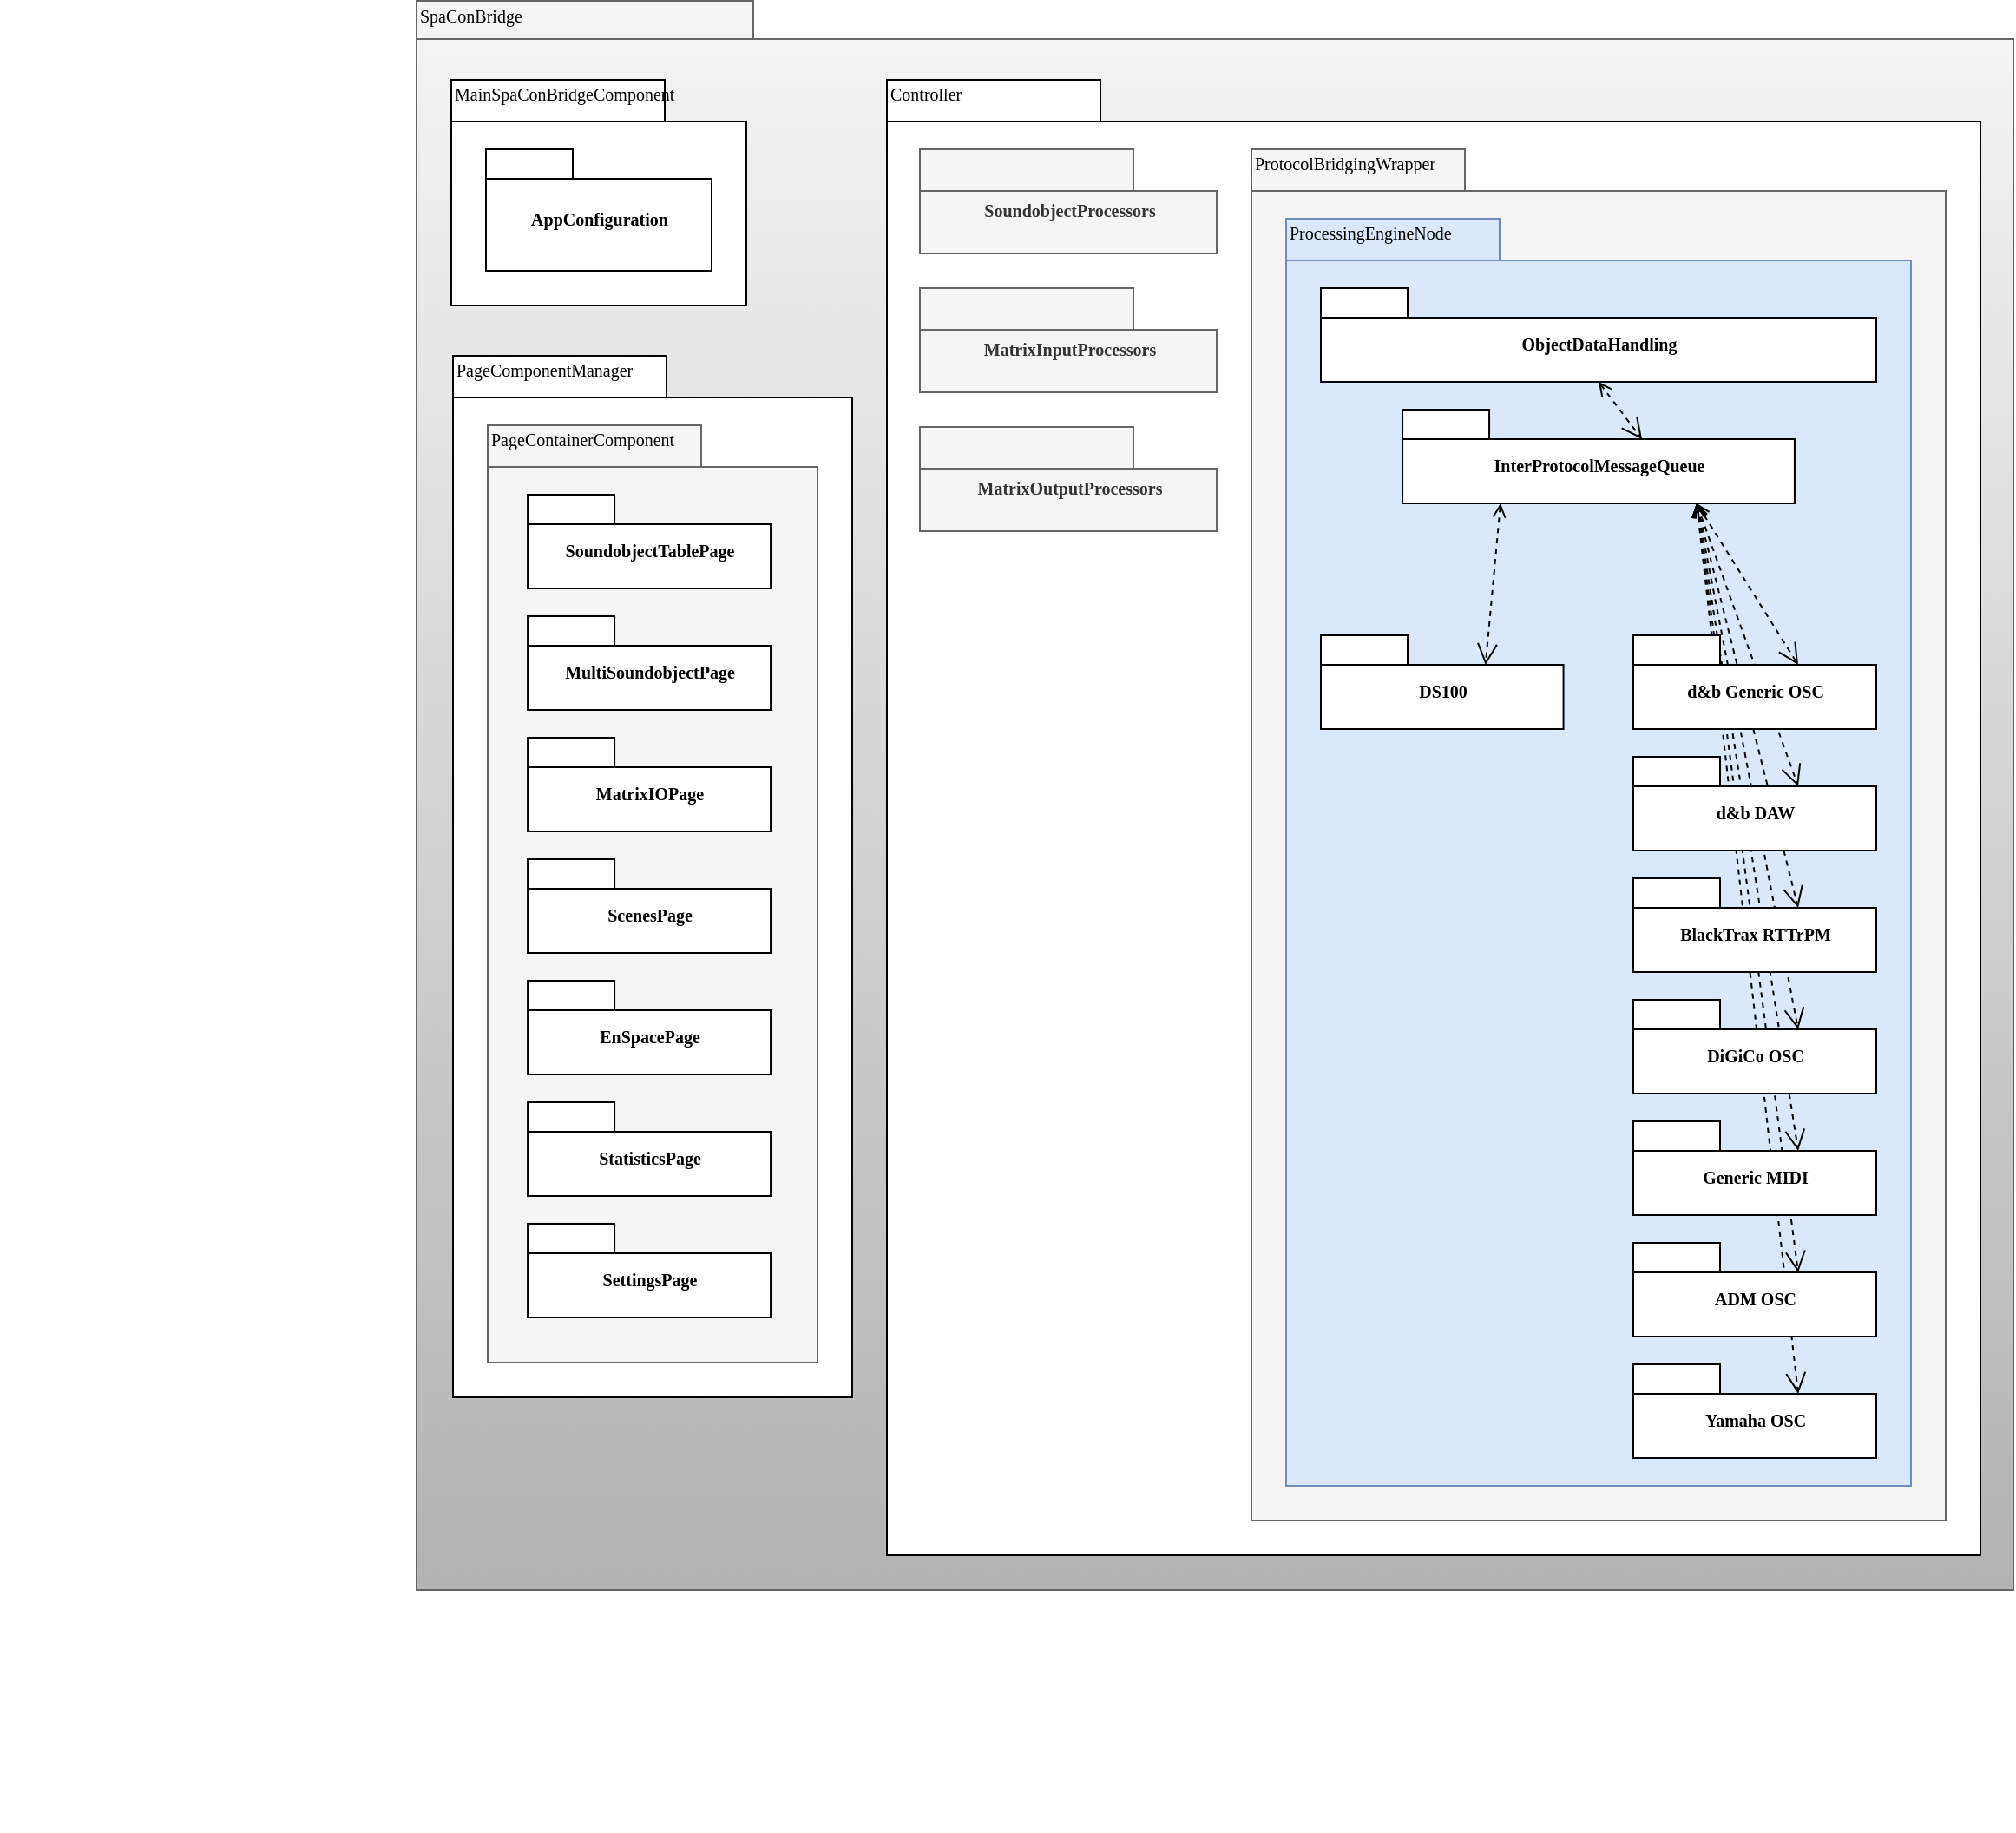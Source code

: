 <mxfile version="20.3.0" type="device"><diagram name="Page-1" id="b5b7bab2-c9e2-2cf4-8b2a-24fd1a2a6d21"><mxGraphModel dx="1476" dy="1107" grid="1" gridSize="10" guides="1" tooltips="1" connect="1" arrows="1" fold="1" page="1" pageScale="1" pageWidth="827" pageHeight="1169" background="none" math="0" shadow="0"><root><mxCell id="0"/><mxCell id="1" parent="0"/><mxCell id="6e0c8c40b5770093-72" value="" style="shape=folder;fontStyle=1;spacingTop=10;tabWidth=194;tabHeight=22;tabPosition=left;html=1;rounded=0;shadow=0;comic=0;labelBackgroundColor=none;strokeWidth=1;fontFamily=Verdana;fontSize=10;align=center;fillColor=#f5f5f5;gradientColor=#b3b3b3;strokeColor=#666666;" parent="1" vertex="1"><mxGeometry x="580" y="114.5" width="920" height="915.5" as="geometry"/></mxCell><mxCell id="6e0c8c40b5770093-73" value="SpaConBridge" style="text;html=1;align=left;verticalAlign=top;spacingTop=-4;fontSize=10;fontFamily=Verdana" parent="1" vertex="1"><mxGeometry x="580" y="114.5" width="130" height="20" as="geometry"/></mxCell><mxCell id="6e0c8c40b5770093-30" value="" style="group" parent="1" vertex="1" connectable="0"><mxGeometry x="1040" y="120" width="441" height="980" as="geometry"/></mxCell><mxCell id="6e0c8c40b5770093-24" value="" style="group" parent="6e0c8c40b5770093-30" vertex="1" connectable="0"><mxGeometry x="1" width="440" height="980" as="geometry"/></mxCell><mxCell id="M2U-WcY79ocw1mDRctne-13" value="" style="shape=folder;fontStyle=1;spacingTop=10;tabWidth=123;tabHeight=24;tabPosition=left;html=1;rounded=0;shadow=0;comic=0;labelBackgroundColor=none;strokeWidth=1;fontFamily=Verdana;fontSize=10;align=center;" vertex="1" parent="6e0c8c40b5770093-24"><mxGeometry x="-190" y="40" width="630" height="850" as="geometry"/></mxCell><mxCell id="M2U-WcY79ocw1mDRctne-10" value="" style="shape=folder;fontStyle=1;spacingTop=10;tabWidth=123;tabHeight=24;tabPosition=left;html=1;rounded=0;shadow=0;comic=0;labelBackgroundColor=none;strokeWidth=1;fontFamily=Verdana;fontSize=10;align=center;fillColor=#f5f5f5;fontColor=#333333;strokeColor=#666666;" vertex="1" parent="6e0c8c40b5770093-24"><mxGeometry x="20" y="80" width="400" height="790" as="geometry"/></mxCell><mxCell id="6e0c8c40b5770093-25" value="" style="shape=folder;fontStyle=1;spacingTop=10;tabWidth=123;tabHeight=24;tabPosition=left;html=1;rounded=0;shadow=0;comic=0;labelBackgroundColor=none;strokeWidth=1;fontFamily=Verdana;fontSize=10;align=center;fillColor=#dae8fc;strokeColor=#6c8ebf;" parent="6e0c8c40b5770093-24" vertex="1"><mxGeometry x="40" y="120" width="360" height="730" as="geometry"/></mxCell><mxCell id="M2U-WcY79ocw1mDRctne-1" value="ProcessingEngineNode" style="text;html=1;align=left;verticalAlign=top;spacingTop=-4;fontSize=10;fontFamily=Verdana" vertex="1" parent="6e0c8c40b5770093-24"><mxGeometry x="40" y="119.996" width="226.087" height="35.417" as="geometry"/></mxCell><mxCell id="M2U-WcY79ocw1mDRctne-6" value="DS100" style="shape=folder;fontStyle=1;spacingTop=10;tabWidth=50;tabHeight=17;tabPosition=left;html=1;rounded=0;shadow=0;comic=0;labelBackgroundColor=none;strokeWidth=1;fontFamily=Verdana;fontSize=10;align=center;" vertex="1" parent="6e0c8c40b5770093-24"><mxGeometry x="60" y="360" width="139.78" height="53.95" as="geometry"/></mxCell><mxCell id="M2U-WcY79ocw1mDRctne-7" value="InterProtocolMessageQueue" style="shape=folder;fontStyle=1;spacingTop=10;tabWidth=50;tabHeight=17;tabPosition=left;html=1;rounded=0;shadow=0;comic=0;labelBackgroundColor=none;strokeWidth=1;fontFamily=Verdana;fontSize=10;align=center;" vertex="1" parent="6e0c8c40b5770093-24"><mxGeometry x="107.03" y="230" width="225.94" height="53.95" as="geometry"/></mxCell><mxCell id="M2U-WcY79ocw1mDRctne-8" value="ObjectDataHandling" style="shape=folder;fontStyle=1;spacingTop=10;tabWidth=50;tabHeight=17;tabPosition=left;html=1;rounded=0;shadow=0;comic=0;labelBackgroundColor=none;strokeWidth=1;fontFamily=Verdana;fontSize=10;align=center;" vertex="1" parent="6e0c8c40b5770093-24"><mxGeometry x="60" y="160" width="320" height="53.95" as="geometry"/></mxCell><mxCell id="M2U-WcY79ocw1mDRctne-11" value="ProtocolBridgingWrapper" style="text;html=1;align=left;verticalAlign=top;spacingTop=-4;fontSize=10;fontFamily=Verdana" vertex="1" parent="6e0c8c40b5770093-24"><mxGeometry x="20" y="79.996" width="226.087" height="35.417" as="geometry"/></mxCell><mxCell id="6e0c8c40b5770093-70" style="edgeStyle=none;rounded=0;html=1;dashed=1;labelBackgroundColor=none;startFill=0;endArrow=open;endFill=0;endSize=10;fontFamily=Verdana;fontSize=10;exitX=0.75;exitY=1;exitPerimeter=0;exitDx=0;exitDy=0;entryX=0;entryY=0;entryDx=95;entryDy=17;entryPerimeter=0;startArrow=open;" parent="6e0c8c40b5770093-24" source="M2U-WcY79ocw1mDRctne-7" target="M2U-WcY79ocw1mDRctne-5" edge="1"><mxGeometry relative="1" as="geometry"/></mxCell><mxCell id="6e0c8c40b5770093-71" style="rounded=0;html=1;dashed=1;labelBackgroundColor=none;startFill=0;endArrow=open;endFill=0;endSize=10;fontFamily=Verdana;fontSize=10;elbow=vertical;entryX=0;entryY=0;entryDx=95;entryDy=17;entryPerimeter=0;exitX=0.75;exitY=1;exitDx=0;exitDy=0;exitPerimeter=0;startArrow=open;" parent="6e0c8c40b5770093-24" source="M2U-WcY79ocw1mDRctne-7" target="M2U-WcY79ocw1mDRctne-4" edge="1"><mxGeometry relative="1" as="geometry"><mxPoint x="279" y="280" as="sourcePoint"/></mxGeometry></mxCell><mxCell id="6e0c8c40b5770093-62" style="edgeStyle=none;rounded=0;html=1;dashed=1;labelBackgroundColor=none;startFill=0;endArrow=open;endFill=0;endSize=10;fontFamily=Verdana;fontSize=10;exitX=0.75;exitY=1;exitPerimeter=0;exitDx=0;exitDy=0;entryX=0;entryY=0;entryDx=95;entryDy=17;entryPerimeter=0;startArrow=open;" parent="6e0c8c40b5770093-24" source="M2U-WcY79ocw1mDRctne-7" target="M2U-WcY79ocw1mDRctne-3" edge="1"><mxGeometry relative="1" as="geometry"/></mxCell><mxCell id="M2U-WcY79ocw1mDRctne-16" style="edgeStyle=none;rounded=0;html=1;dashed=1;labelBackgroundColor=none;startFill=0;endArrow=open;endFill=0;endSize=10;fontFamily=Verdana;fontSize=10;exitX=0.75;exitY=1;exitPerimeter=0;exitDx=0;exitDy=0;entryX=0;entryY=0;entryDx=95;entryDy=17;entryPerimeter=0;startArrow=open;" edge="1" parent="6e0c8c40b5770093-24" source="M2U-WcY79ocw1mDRctne-7" target="M2U-WcY79ocw1mDRctne-2"><mxGeometry relative="1" as="geometry"><mxPoint x="286.485" y="293.95" as="sourcePoint"/><mxPoint x="345" y="527" as="targetPoint"/></mxGeometry></mxCell><mxCell id="M2U-WcY79ocw1mDRctne-17" style="edgeStyle=none;rounded=0;html=1;dashed=1;labelBackgroundColor=none;startFill=0;endArrow=open;endFill=0;endSize=10;fontFamily=Verdana;fontSize=10;exitX=0.75;exitY=1;exitPerimeter=0;exitDx=0;exitDy=0;entryX=0;entryY=0;entryDx=95;entryDy=17;entryPerimeter=0;startArrow=open;" edge="1" parent="6e0c8c40b5770093-24" source="M2U-WcY79ocw1mDRctne-7" target="6e0c8c40b5770093-27"><mxGeometry relative="1" as="geometry"><mxPoint x="296.485" y="303.95" as="sourcePoint"/><mxPoint x="355" y="537" as="targetPoint"/></mxGeometry></mxCell><mxCell id="M2U-WcY79ocw1mDRctne-18" style="edgeStyle=none;rounded=0;html=1;dashed=1;labelBackgroundColor=none;startFill=0;endArrow=open;endFill=0;endSize=10;fontFamily=Verdana;fontSize=10;entryX=0;entryY=0;entryDx=95;entryDy=17;entryPerimeter=0;startArrow=open;exitX=0.75;exitY=1;exitDx=0;exitDy=0;exitPerimeter=0;" edge="1" parent="6e0c8c40b5770093-24" source="M2U-WcY79ocw1mDRctne-7" target="6e0c8c40b5770093-31"><mxGeometry relative="1" as="geometry"><mxPoint x="269" y="290" as="sourcePoint"/><mxPoint x="365" y="547" as="targetPoint"/></mxGeometry></mxCell><mxCell id="M2U-WcY79ocw1mDRctne-19" style="edgeStyle=none;rounded=0;html=1;dashed=1;labelBackgroundColor=none;startFill=0;endArrow=open;endFill=0;endSize=10;fontFamily=Verdana;fontSize=10;exitX=0.75;exitY=1;exitPerimeter=0;exitDx=0;exitDy=0;entryX=0;entryY=0;entryDx=95;entryDy=17;entryPerimeter=0;startArrow=open;" edge="1" parent="6e0c8c40b5770093-24" source="M2U-WcY79ocw1mDRctne-7" target="6e0c8c40b5770093-28"><mxGeometry relative="1" as="geometry"><mxPoint x="316.485" y="323.95" as="sourcePoint"/><mxPoint x="375" y="557" as="targetPoint"/></mxGeometry></mxCell><mxCell id="M2U-WcY79ocw1mDRctne-20" style="edgeStyle=none;rounded=0;html=1;dashed=1;labelBackgroundColor=none;startFill=0;endArrow=open;endFill=0;endSize=10;fontFamily=Verdana;fontSize=10;exitX=0.25;exitY=1;exitPerimeter=0;exitDx=0;exitDy=0;entryX=0;entryY=0;entryDx=94.89;entryDy=17;entryPerimeter=0;startArrow=open;" edge="1" parent="6e0c8c40b5770093-24" source="M2U-WcY79ocw1mDRctne-7" target="M2U-WcY79ocw1mDRctne-6"><mxGeometry relative="1" as="geometry"><mxPoint x="326.485" y="333.95" as="sourcePoint"/><mxPoint x="385" y="567" as="targetPoint"/></mxGeometry></mxCell><mxCell id="M2U-WcY79ocw1mDRctne-21" style="edgeStyle=none;rounded=0;html=1;dashed=1;labelBackgroundColor=none;startFill=0;endArrow=open;endFill=0;endSize=10;fontFamily=Verdana;fontSize=10;exitX=0.5;exitY=1;exitPerimeter=0;exitDx=0;exitDy=0;entryX=0;entryY=0;entryDx=137.97;entryDy=17;entryPerimeter=0;startArrow=open;" edge="1" parent="6e0c8c40b5770093-24" source="M2U-WcY79ocw1mDRctne-8" target="M2U-WcY79ocw1mDRctne-7"><mxGeometry relative="1" as="geometry"><mxPoint x="336.485" y="343.95" as="sourcePoint"/><mxPoint x="395" y="577" as="targetPoint"/></mxGeometry></mxCell><mxCell id="M2U-WcY79ocw1mDRctne-5" value="d&amp;amp;b Generic OSC&lt;span style=&quot;color: rgba(0, 0, 0, 0); font-family: monospace; font-size: 0px; font-weight: 400; text-align: start;&quot;&gt;%3CmxGraphModel%3E%3Croot%3E%3CmxCell%20id%3D%220%22%2F%3E%3CmxCell%20id%3D%221%22%20parent%3D%220%22%2F%3E%3CmxCell%20id%3D%222%22%20value%3D%22Generic%20MIDI%22%20style%3D%22shape%3Dfolder%3BfontStyle%3D1%3BspacingTop%3D10%3BtabWidth%3D50%3BtabHeight%3D17%3BtabPosition%3Dleft%3Bhtml%3D1%3Brounded%3D0%3Bshadow%3D0%3Bcomic%3D0%3BlabelBackgroundColor%3Dnone%3BstrokeWidth%3D1%3BfontFamily%3DVerdana%3BfontSize%3D10%3Balign%3Dcenter%3B%22%20vertex%3D%221%22%20parent%3D%221%22%3E%3CmxGeometry%20x%3D%221281%22%20y%3D%22800%22%20width%3D%22143.78%22%20height%3D%2253.95%22%20as%3D%22geometry%22%2F%3E%3C%2FmxCell%3E%3C%2Froot%3E%3C%2FmxGraphModel%3E&lt;/span&gt;" style="shape=folder;fontStyle=1;spacingTop=10;tabWidth=50;tabHeight=17;tabPosition=left;html=1;rounded=0;shadow=0;comic=0;labelBackgroundColor=none;strokeWidth=1;fontFamily=Verdana;fontSize=10;align=center;" vertex="1" parent="6e0c8c40b5770093-24"><mxGeometry x="240" y="360" width="140" height="53.95" as="geometry"/></mxCell><mxCell id="M2U-WcY79ocw1mDRctne-4" value="d&amp;amp;b DAW&lt;span style=&quot;color: rgba(0, 0, 0, 0); font-family: monospace; font-size: 0px; font-weight: 400; text-align: start;&quot;&gt;%3CmxGraphModel%3E%3Croot%3E%3CmxCell%20id%3D%220%22%2F%3E%3CmxCell%20id%3D%221%22%20parent%3D%220%22%2F%3E%3CmxCell%20id%3D%222%22%20value%3D%22Generic%20MIDI%22%20style%3D%22shape%3Dfolder%3BfontStyle%3D1%3BspacingTop%3D10%3BtabWidth%3D50%3BtabHeight%3D17%3BtabPosition%3Dleft%3Bhtml%3D1%3Brounded%3D0%3Bshadow%3D0%3Bcomic%3D0%3BlabelBackgroundColor%3Dnone%3BstrokeWidth%3D1%3BfontFamily%3DVerdana%3BfontSize%3D10%3Balign%3Dcenter%3B%22%20vertex%3D%221%22%20parent%3D%221%22%3E%3CmxGeometry%20x%3D%221281%22%20y%3D%22800%22%20width%3D%22143.78%22%20height%3D%2253.95%22%20as%3D%22geometry%22%2F%3E%3C%2FmxCell%3E%3C%2Froot%3E%3C%2FmxGraphModel%3E&lt;/span&gt;" style="shape=folder;fontStyle=1;spacingTop=10;tabWidth=50;tabHeight=17;tabPosition=left;html=1;rounded=0;shadow=0;comic=0;labelBackgroundColor=none;strokeWidth=1;fontFamily=Verdana;fontSize=10;align=center;" vertex="1" parent="6e0c8c40b5770093-24"><mxGeometry x="240" y="430" width="140" height="53.95" as="geometry"/></mxCell><mxCell id="M2U-WcY79ocw1mDRctne-3" value="BlackTrax RTTrPM" style="shape=folder;fontStyle=1;spacingTop=10;tabWidth=50;tabHeight=17;tabPosition=left;html=1;rounded=0;shadow=0;comic=0;labelBackgroundColor=none;strokeWidth=1;fontFamily=Verdana;fontSize=10;align=center;" vertex="1" parent="6e0c8c40b5770093-24"><mxGeometry x="240" y="500" width="140" height="53.95" as="geometry"/></mxCell><mxCell id="M2U-WcY79ocw1mDRctne-2" value="DiGiCo OSC" style="shape=folder;fontStyle=1;spacingTop=10;tabWidth=50;tabHeight=17;tabPosition=left;html=1;rounded=0;shadow=0;comic=0;labelBackgroundColor=none;strokeWidth=1;fontFamily=Verdana;fontSize=10;align=center;" vertex="1" parent="6e0c8c40b5770093-24"><mxGeometry x="240" y="570" width="140" height="53.95" as="geometry"/></mxCell><mxCell id="6e0c8c40b5770093-27" value="Generic MIDI" style="shape=folder;fontStyle=1;spacingTop=10;tabWidth=50;tabHeight=17;tabPosition=left;html=1;rounded=0;shadow=0;comic=0;labelBackgroundColor=none;strokeWidth=1;fontFamily=Verdana;fontSize=10;align=center;" parent="6e0c8c40b5770093-24" vertex="1"><mxGeometry x="240" y="640" width="140" height="53.95" as="geometry"/></mxCell><mxCell id="6e0c8c40b5770093-31" value="ADM OSC" style="shape=folder;fontStyle=1;spacingTop=10;tabWidth=50;tabHeight=17;tabPosition=left;html=1;rounded=0;shadow=0;comic=0;labelBackgroundColor=none;strokeWidth=1;fontFamily=Verdana;fontSize=10;align=center;" parent="6e0c8c40b5770093-24" vertex="1"><mxGeometry x="240" y="710" width="140" height="53.96" as="geometry"/></mxCell><mxCell id="6e0c8c40b5770093-28" value="Yamaha OSC" style="shape=folder;fontStyle=1;spacingTop=10;tabWidth=50;tabHeight=17;tabPosition=left;html=1;rounded=0;shadow=0;comic=0;labelBackgroundColor=none;strokeWidth=1;fontFamily=Verdana;fontSize=10;align=center;" parent="6e0c8c40b5770093-24" vertex="1"><mxGeometry x="240" y="780" width="140" height="53.96" as="geometry"/></mxCell><mxCell id="M2U-WcY79ocw1mDRctne-14" value="Controller" style="text;html=1;align=left;verticalAlign=top;spacingTop=-4;fontSize=10;fontFamily=Verdana" vertex="1" parent="6e0c8c40b5770093-24"><mxGeometry x="-190" y="39.996" width="226.087" height="35.417" as="geometry"/></mxCell><mxCell id="M2U-WcY79ocw1mDRctne-25" value="" style="shape=folder;fontStyle=1;spacingTop=10;tabWidth=123;tabHeight=24;tabPosition=left;html=1;rounded=0;shadow=0;comic=0;labelBackgroundColor=none;strokeWidth=1;fontFamily=Verdana;fontSize=10;align=center;" vertex="1" parent="1"><mxGeometry x="600" y="160" width="170" height="130" as="geometry"/></mxCell><mxCell id="6e0c8c40b5770093-8" value="AppConfiguration" style="shape=folder;fontStyle=1;spacingTop=10;tabWidth=50;tabHeight=17;tabPosition=left;html=1;rounded=0;shadow=0;comic=0;labelBackgroundColor=none;strokeWidth=1;fontFamily=Verdana;fontSize=10;align=center;" parent="1" vertex="1"><mxGeometry x="620" y="200" width="130" height="70" as="geometry"/></mxCell><mxCell id="M2U-WcY79ocw1mDRctne-26" value="MainSpaConBridgeComponent" style="text;html=1;align=left;verticalAlign=top;spacingTop=-4;fontSize=10;fontFamily=Verdana" vertex="1" parent="1"><mxGeometry x="600" y="159.996" width="226.087" height="35.417" as="geometry"/></mxCell><mxCell id="M2U-WcY79ocw1mDRctne-28" value="" style="group" vertex="1" connectable="0" parent="1"><mxGeometry x="340" y="279" width="441" height="890" as="geometry"/></mxCell><mxCell id="M2U-WcY79ocw1mDRctne-29" value="" style="group" vertex="1" connectable="0" parent="M2U-WcY79ocw1mDRctne-28"><mxGeometry x="1" width="440" height="890" as="geometry"/></mxCell><mxCell id="M2U-WcY79ocw1mDRctne-30" value="" style="shape=folder;fontStyle=1;spacingTop=10;tabWidth=123;tabHeight=24;tabPosition=left;html=1;rounded=0;shadow=0;comic=0;labelBackgroundColor=none;strokeWidth=1;fontFamily=Verdana;fontSize=10;align=center;" vertex="1" parent="M2U-WcY79ocw1mDRctne-29"><mxGeometry x="260" y="40" width="230" height="600" as="geometry"/></mxCell><mxCell id="M2U-WcY79ocw1mDRctne-31" value="" style="shape=folder;fontStyle=1;spacingTop=10;tabWidth=123;tabHeight=24;tabPosition=left;html=1;rounded=0;shadow=0;comic=0;labelBackgroundColor=none;strokeWidth=1;fontFamily=Verdana;fontSize=10;align=center;fillColor=#f5f5f5;fontColor=#333333;strokeColor=#666666;" vertex="1" parent="M2U-WcY79ocw1mDRctne-29"><mxGeometry x="280" y="80" width="190" height="540" as="geometry"/></mxCell><mxCell id="M2U-WcY79ocw1mDRctne-37" value="PageContainerComponent" style="text;html=1;align=left;verticalAlign=top;spacingTop=-4;fontSize=10;fontFamily=Verdana" vertex="1" parent="M2U-WcY79ocw1mDRctne-29"><mxGeometry x="280" y="79.996" width="226.087" height="35.417" as="geometry"/></mxCell><mxCell id="M2U-WcY79ocw1mDRctne-38" value="PageComponentManager" style="text;html=1;align=left;verticalAlign=top;spacingTop=-4;fontSize=10;fontFamily=Verdana" vertex="1" parent="M2U-WcY79ocw1mDRctne-29"><mxGeometry x="260" y="39.996" width="226.087" height="35.417" as="geometry"/></mxCell><mxCell id="M2U-WcY79ocw1mDRctne-48" value="SoundobjectTablePage" style="shape=folder;fontStyle=1;spacingTop=10;tabWidth=50;tabHeight=17;tabPosition=left;html=1;rounded=0;shadow=0;comic=0;labelBackgroundColor=none;strokeWidth=1;fontFamily=Verdana;fontSize=10;align=center;" vertex="1" parent="M2U-WcY79ocw1mDRctne-29"><mxGeometry x="303.04" y="120" width="140" height="53.95" as="geometry"/></mxCell><mxCell id="M2U-WcY79ocw1mDRctne-49" value="MultiSoundobjectPage" style="shape=folder;fontStyle=1;spacingTop=10;tabWidth=50;tabHeight=17;tabPosition=left;html=1;rounded=0;shadow=0;comic=0;labelBackgroundColor=none;strokeWidth=1;fontFamily=Verdana;fontSize=10;align=center;" vertex="1" parent="M2U-WcY79ocw1mDRctne-29"><mxGeometry x="303.04" y="190" width="140" height="53.95" as="geometry"/></mxCell><mxCell id="M2U-WcY79ocw1mDRctne-50" value="ScenesPage" style="shape=folder;fontStyle=1;spacingTop=10;tabWidth=50;tabHeight=17;tabPosition=left;html=1;rounded=0;shadow=0;comic=0;labelBackgroundColor=none;strokeWidth=1;fontFamily=Verdana;fontSize=10;align=center;" vertex="1" parent="M2U-WcY79ocw1mDRctne-29"><mxGeometry x="303.04" y="330" width="140" height="53.95" as="geometry"/></mxCell><mxCell id="M2U-WcY79ocw1mDRctne-51" value="EnSpacePage" style="shape=folder;fontStyle=1;spacingTop=10;tabWidth=50;tabHeight=17;tabPosition=left;html=1;rounded=0;shadow=0;comic=0;labelBackgroundColor=none;strokeWidth=1;fontFamily=Verdana;fontSize=10;align=center;" vertex="1" parent="M2U-WcY79ocw1mDRctne-29"><mxGeometry x="303.04" y="400" width="140" height="53.95" as="geometry"/></mxCell><mxCell id="M2U-WcY79ocw1mDRctne-52" value="StatisticsPage" style="shape=folder;fontStyle=1;spacingTop=10;tabWidth=50;tabHeight=17;tabPosition=left;html=1;rounded=0;shadow=0;comic=0;labelBackgroundColor=none;strokeWidth=1;fontFamily=Verdana;fontSize=10;align=center;" vertex="1" parent="M2U-WcY79ocw1mDRctne-29"><mxGeometry x="303.04" y="470" width="140" height="53.95" as="geometry"/></mxCell><mxCell id="M2U-WcY79ocw1mDRctne-53" value="SettingsPage" style="shape=folder;fontStyle=1;spacingTop=10;tabWidth=50;tabHeight=17;tabPosition=left;html=1;rounded=0;shadow=0;comic=0;labelBackgroundColor=none;strokeWidth=1;fontFamily=Verdana;fontSize=10;align=center;" vertex="1" parent="M2U-WcY79ocw1mDRctne-29"><mxGeometry x="303.04" y="540" width="140" height="53.96" as="geometry"/></mxCell><mxCell id="M2U-WcY79ocw1mDRctne-54" value="MatrixIOPage" style="shape=folder;fontStyle=1;spacingTop=10;tabWidth=50;tabHeight=17;tabPosition=left;html=1;rounded=0;shadow=0;comic=0;labelBackgroundColor=none;strokeWidth=1;fontFamily=Verdana;fontSize=10;align=center;" vertex="1" parent="M2U-WcY79ocw1mDRctne-29"><mxGeometry x="303.04" y="260" width="140" height="53.96" as="geometry"/></mxCell><mxCell id="M2U-WcY79ocw1mDRctne-69" value="SoundobjectProcessors" style="shape=folder;fontStyle=1;spacingTop=10;tabWidth=123;tabHeight=24;tabPosition=left;html=1;rounded=0;shadow=0;comic=0;labelBackgroundColor=none;strokeWidth=1;fontFamily=Verdana;fontSize=10;align=center;fillColor=#f5f5f5;fontColor=#333333;strokeColor=#666666;" vertex="1" parent="1"><mxGeometry x="870" y="200" width="171" height="60" as="geometry"/></mxCell><mxCell id="M2U-WcY79ocw1mDRctne-71" value="MatrixInputProcessors" style="shape=folder;fontStyle=1;spacingTop=10;tabWidth=123;tabHeight=24;tabPosition=left;html=1;rounded=0;shadow=0;comic=0;labelBackgroundColor=none;strokeWidth=1;fontFamily=Verdana;fontSize=10;align=center;fillColor=#f5f5f5;fontColor=#333333;strokeColor=#666666;" vertex="1" parent="1"><mxGeometry x="870" y="280" width="171" height="60" as="geometry"/></mxCell><mxCell id="M2U-WcY79ocw1mDRctne-72" value="MatrixOutputProcessors" style="shape=folder;fontStyle=1;spacingTop=10;tabWidth=123;tabHeight=24;tabPosition=left;html=1;rounded=0;shadow=0;comic=0;labelBackgroundColor=none;strokeWidth=1;fontFamily=Verdana;fontSize=10;align=center;fillColor=#f5f5f5;fontColor=#333333;strokeColor=#666666;" vertex="1" parent="1"><mxGeometry x="870" y="360" width="171" height="60" as="geometry"/></mxCell></root></mxGraphModel></diagram></mxfile>